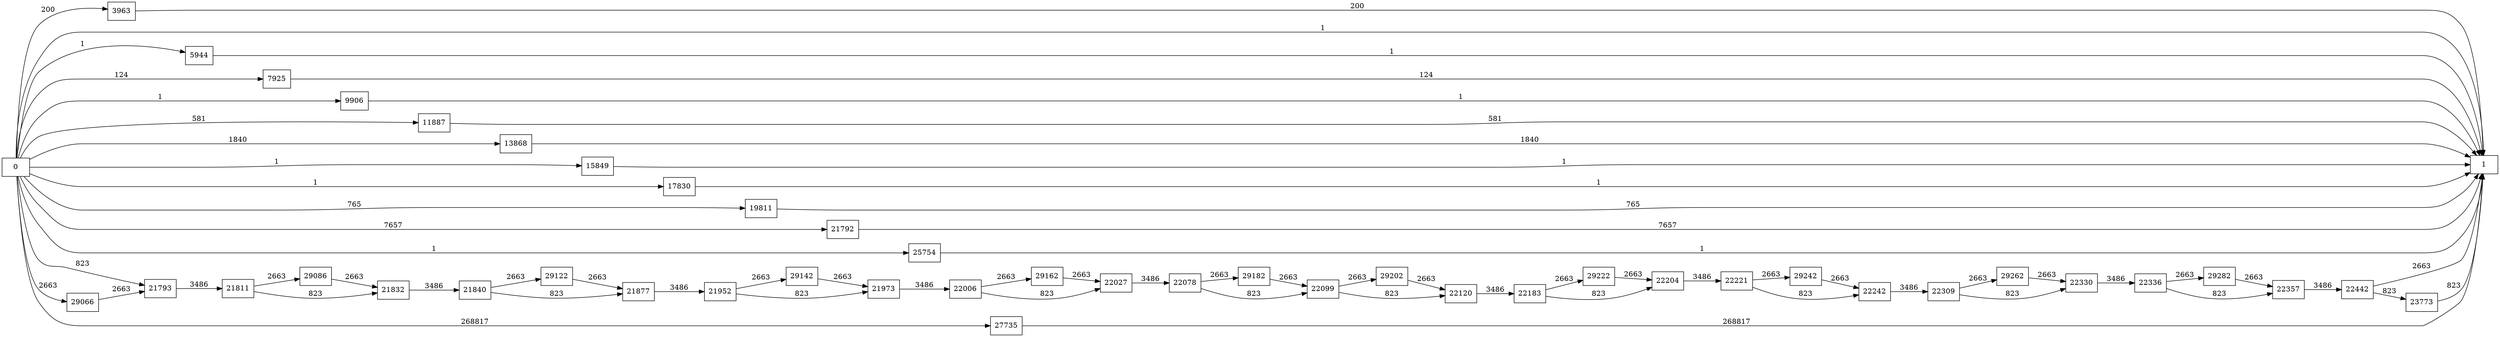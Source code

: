 digraph {
	graph [rankdir=LR]
	node [shape=rectangle]
	3963 -> 1 [label=200]
	5944 -> 1 [label=1]
	7925 -> 1 [label=124]
	9906 -> 1 [label=1]
	11887 -> 1 [label=581]
	13868 -> 1 [label=1840]
	15849 -> 1 [label=1]
	17830 -> 1 [label=1]
	19811 -> 1 [label=765]
	21792 -> 1 [label=7657]
	21793 -> 21811 [label=3486]
	21811 -> 21832 [label=823]
	21811 -> 29086 [label=2663]
	21832 -> 21840 [label=3486]
	21840 -> 21877 [label=823]
	21840 -> 29122 [label=2663]
	21877 -> 21952 [label=3486]
	21952 -> 21973 [label=823]
	21952 -> 29142 [label=2663]
	21973 -> 22006 [label=3486]
	22006 -> 22027 [label=823]
	22006 -> 29162 [label=2663]
	22027 -> 22078 [label=3486]
	22078 -> 22099 [label=823]
	22078 -> 29182 [label=2663]
	22099 -> 22120 [label=823]
	22099 -> 29202 [label=2663]
	22120 -> 22183 [label=3486]
	22183 -> 22204 [label=823]
	22183 -> 29222 [label=2663]
	22204 -> 22221 [label=3486]
	22221 -> 22242 [label=823]
	22221 -> 29242 [label=2663]
	22242 -> 22309 [label=3486]
	22309 -> 22330 [label=823]
	22309 -> 29262 [label=2663]
	22330 -> 22336 [label=3486]
	22336 -> 22357 [label=823]
	22336 -> 29282 [label=2663]
	22357 -> 22442 [label=3486]
	22442 -> 1 [label=2663]
	22442 -> 23773 [label=823]
	23773 -> 1 [label=823]
	25754 -> 1 [label=1]
	27735 -> 1 [label=268817]
	29066 -> 21793 [label=2663]
	29086 -> 21832 [label=2663]
	29122 -> 21877 [label=2663]
	29142 -> 21973 [label=2663]
	29162 -> 22027 [label=2663]
	29182 -> 22099 [label=2663]
	29202 -> 22120 [label=2663]
	29222 -> 22204 [label=2663]
	29242 -> 22242 [label=2663]
	29262 -> 22330 [label=2663]
	29282 -> 22357 [label=2663]
	0 -> 21793 [label=823]
	0 -> 1 [label=1]
	0 -> 3963 [label=200]
	0 -> 5944 [label=1]
	0 -> 7925 [label=124]
	0 -> 9906 [label=1]
	0 -> 11887 [label=581]
	0 -> 13868 [label=1840]
	0 -> 15849 [label=1]
	0 -> 17830 [label=1]
	0 -> 19811 [label=765]
	0 -> 21792 [label=7657]
	0 -> 25754 [label=1]
	0 -> 27735 [label=268817]
	0 -> 29066 [label=2663]
}
